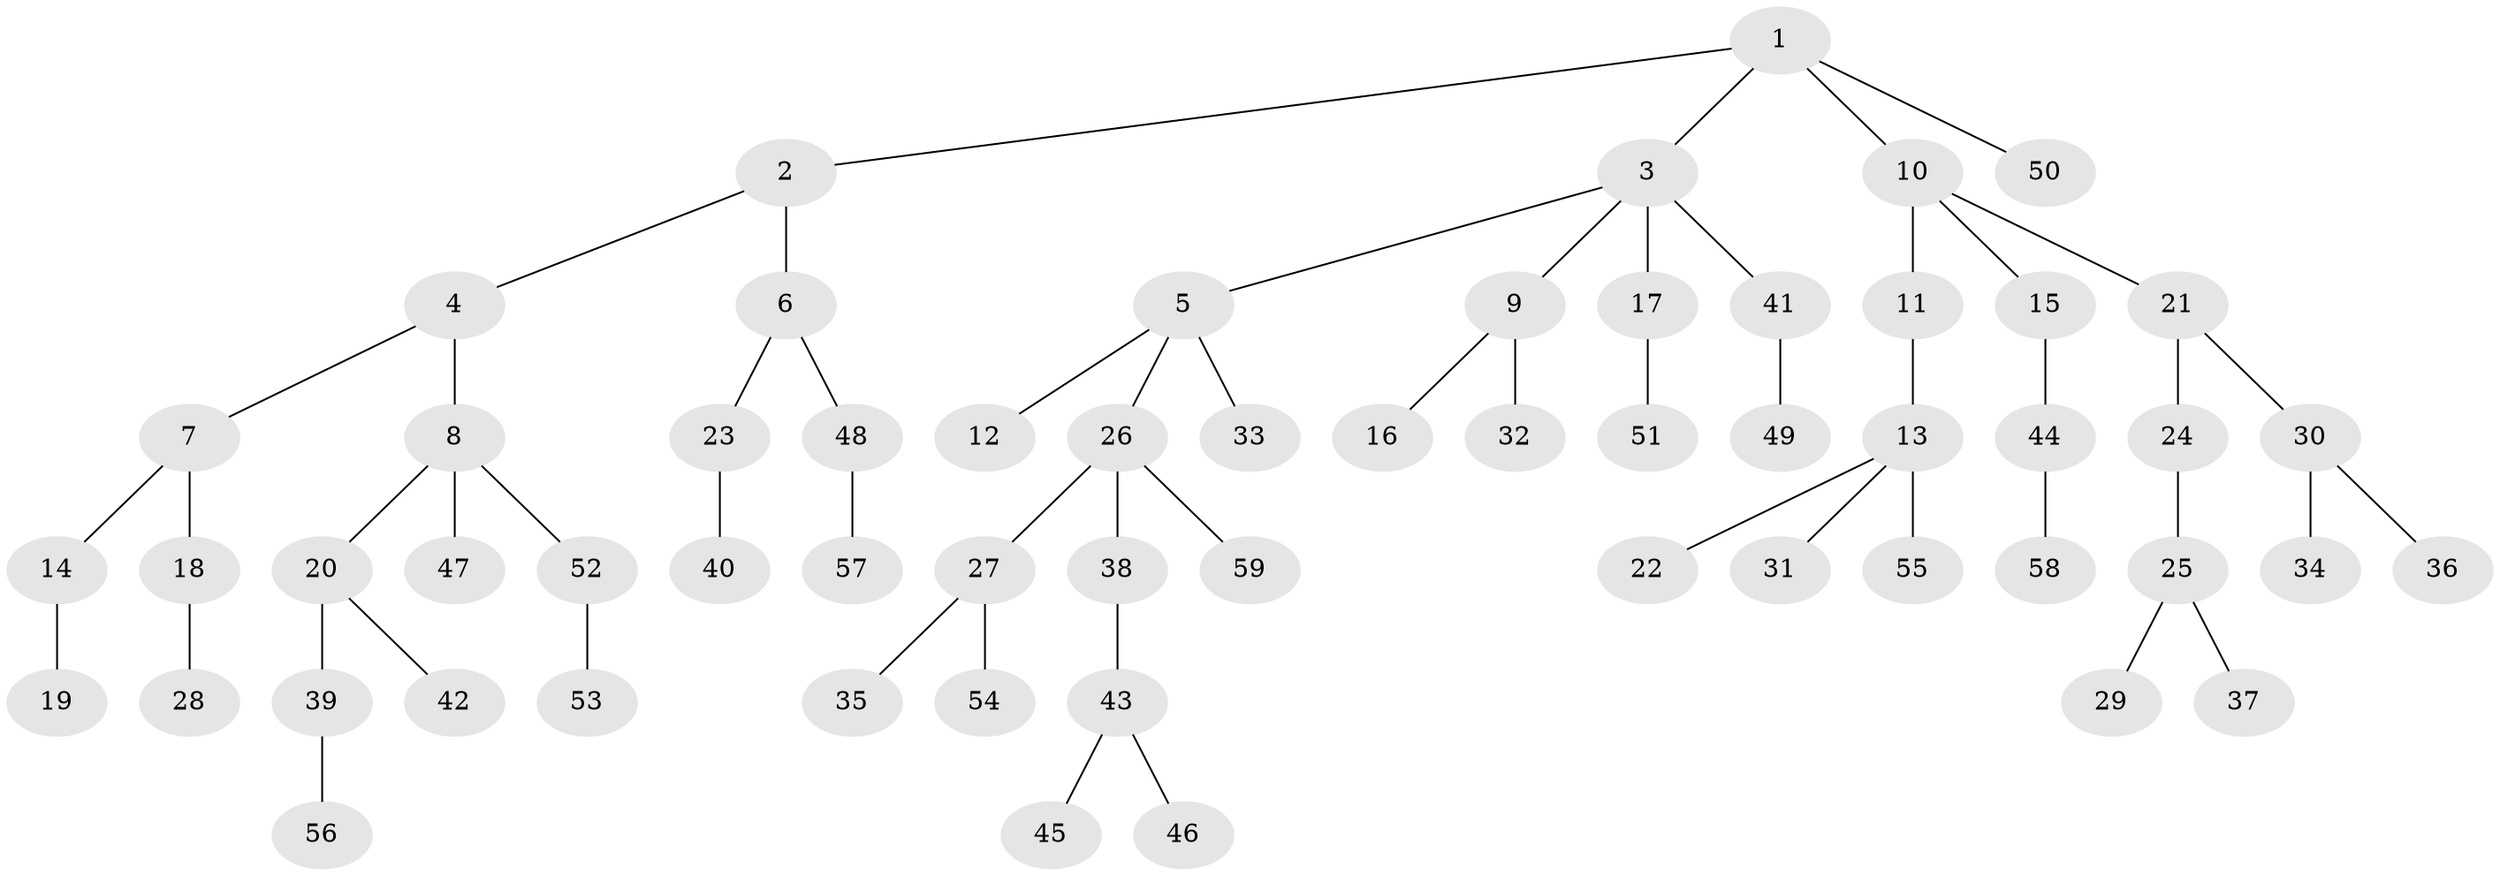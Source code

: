 // coarse degree distribution, {3: 0.19444444444444445, 4: 0.08333333333333333, 6: 0.027777777777777776, 2: 0.16666666666666666, 1: 0.5277777777777778}
// Generated by graph-tools (version 1.1) at 2025/42/03/06/25 10:42:05]
// undirected, 59 vertices, 58 edges
graph export_dot {
graph [start="1"]
  node [color=gray90,style=filled];
  1;
  2;
  3;
  4;
  5;
  6;
  7;
  8;
  9;
  10;
  11;
  12;
  13;
  14;
  15;
  16;
  17;
  18;
  19;
  20;
  21;
  22;
  23;
  24;
  25;
  26;
  27;
  28;
  29;
  30;
  31;
  32;
  33;
  34;
  35;
  36;
  37;
  38;
  39;
  40;
  41;
  42;
  43;
  44;
  45;
  46;
  47;
  48;
  49;
  50;
  51;
  52;
  53;
  54;
  55;
  56;
  57;
  58;
  59;
  1 -- 2;
  1 -- 3;
  1 -- 10;
  1 -- 50;
  2 -- 4;
  2 -- 6;
  3 -- 5;
  3 -- 9;
  3 -- 17;
  3 -- 41;
  4 -- 7;
  4 -- 8;
  5 -- 12;
  5 -- 26;
  5 -- 33;
  6 -- 23;
  6 -- 48;
  7 -- 14;
  7 -- 18;
  8 -- 20;
  8 -- 47;
  8 -- 52;
  9 -- 16;
  9 -- 32;
  10 -- 11;
  10 -- 15;
  10 -- 21;
  11 -- 13;
  13 -- 22;
  13 -- 31;
  13 -- 55;
  14 -- 19;
  15 -- 44;
  17 -- 51;
  18 -- 28;
  20 -- 39;
  20 -- 42;
  21 -- 24;
  21 -- 30;
  23 -- 40;
  24 -- 25;
  25 -- 29;
  25 -- 37;
  26 -- 27;
  26 -- 38;
  26 -- 59;
  27 -- 35;
  27 -- 54;
  30 -- 34;
  30 -- 36;
  38 -- 43;
  39 -- 56;
  41 -- 49;
  43 -- 45;
  43 -- 46;
  44 -- 58;
  48 -- 57;
  52 -- 53;
}
